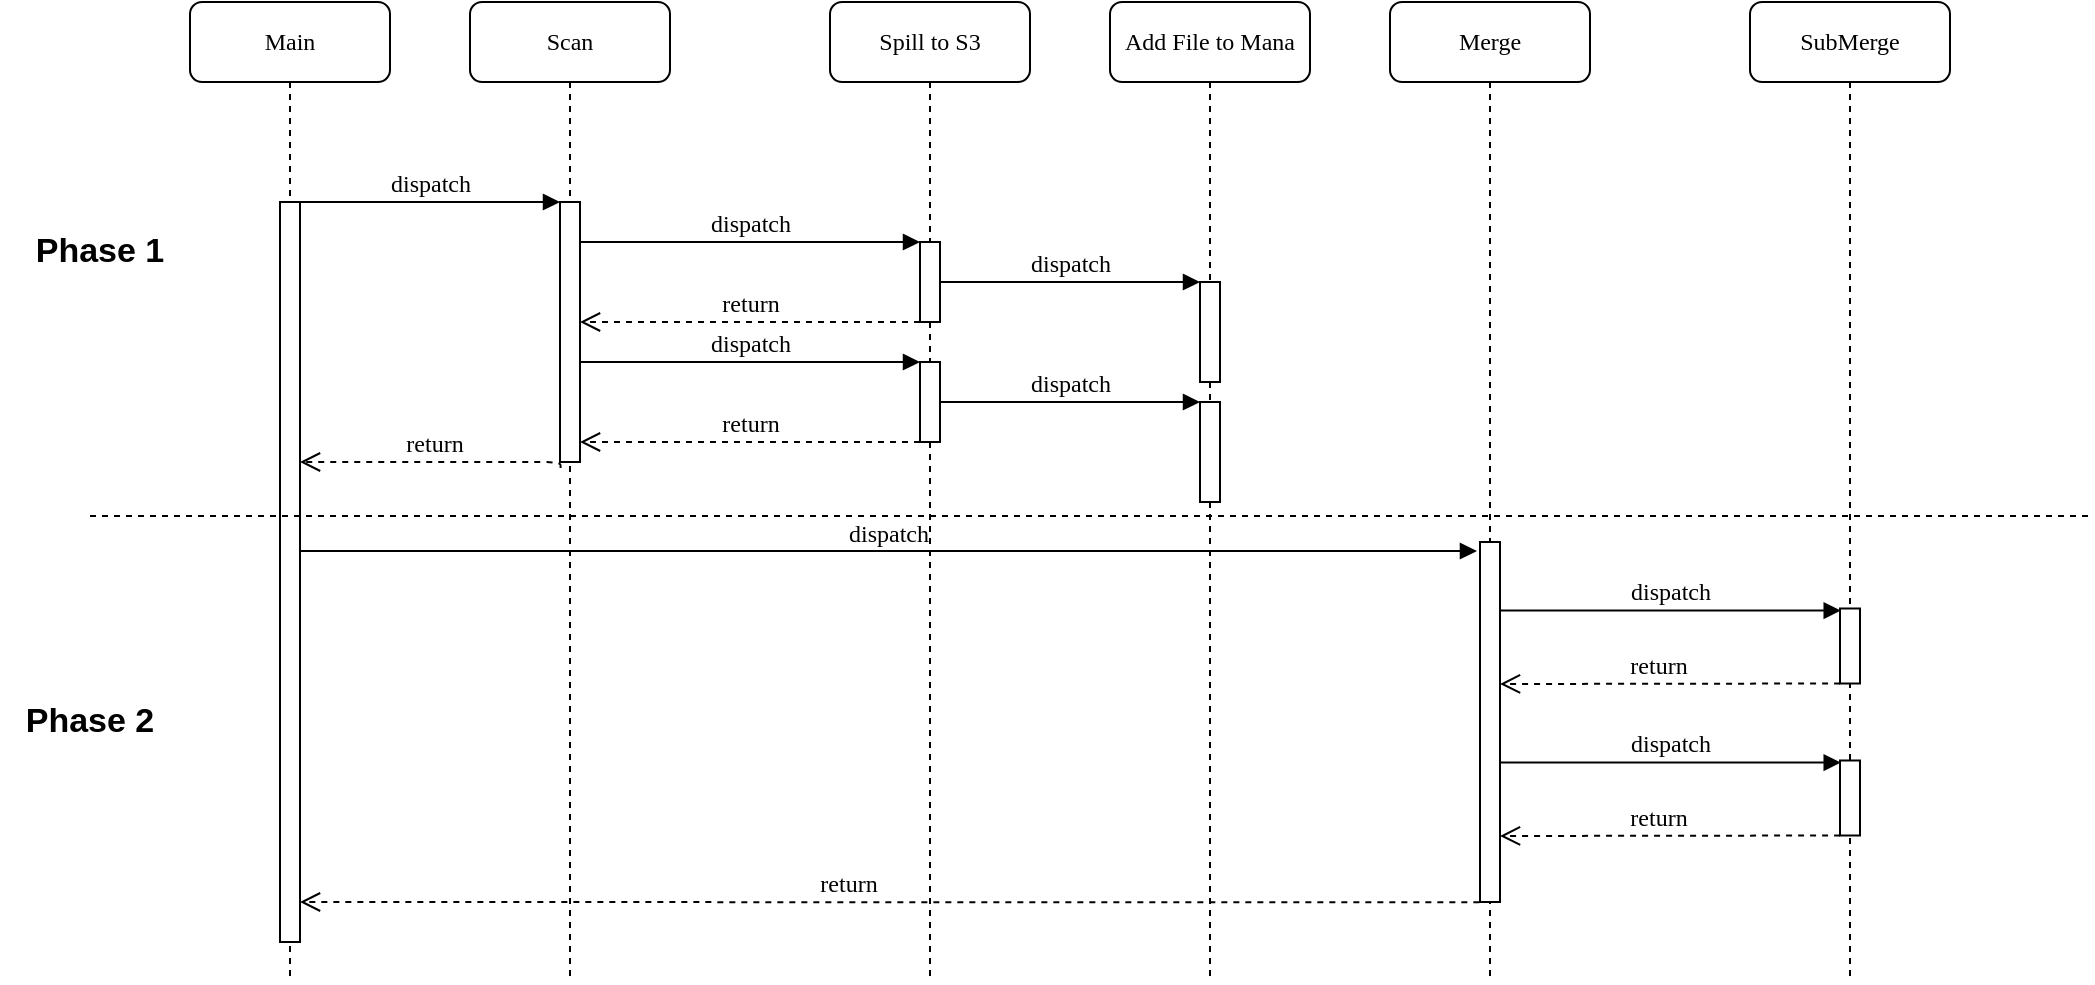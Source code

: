 <mxfile version="26.0.5">
  <diagram name="Page-1" id="13e1069c-82ec-6db2-03f1-153e76fe0fe0">
    <mxGraphModel dx="1888" dy="708" grid="1" gridSize="10" guides="1" tooltips="1" connect="1" arrows="1" fold="1" page="1" pageScale="1" pageWidth="1100" pageHeight="850" background="none" math="0" shadow="0">
      <root>
        <mxCell id="0" />
        <mxCell id="1" parent="0" />
        <mxCell id="7baba1c4bc27f4b0-2" value="Scan" style="shape=umlLifeline;perimeter=lifelinePerimeter;whiteSpace=wrap;html=1;container=1;collapsible=0;recursiveResize=0;outlineConnect=0;rounded=1;shadow=0;comic=0;labelBackgroundColor=none;strokeWidth=1;fontFamily=Verdana;fontSize=12;align=center;" parent="1" vertex="1">
          <mxGeometry x="240" y="80" width="100" height="490" as="geometry" />
        </mxCell>
        <mxCell id="7baba1c4bc27f4b0-10" value="" style="html=1;points=[];perimeter=orthogonalPerimeter;rounded=0;shadow=0;comic=0;labelBackgroundColor=none;strokeWidth=1;fontFamily=Verdana;fontSize=12;align=center;" parent="7baba1c4bc27f4b0-2" vertex="1">
          <mxGeometry x="45" y="100" width="10" height="130" as="geometry" />
        </mxCell>
        <mxCell id="7baba1c4bc27f4b0-3" value="Spill to S3" style="shape=umlLifeline;perimeter=lifelinePerimeter;whiteSpace=wrap;html=1;container=1;collapsible=0;recursiveResize=0;outlineConnect=0;rounded=1;shadow=0;comic=0;labelBackgroundColor=none;strokeWidth=1;fontFamily=Verdana;fontSize=12;align=center;" parent="1" vertex="1">
          <mxGeometry x="420" y="80" width="100" height="490" as="geometry" />
        </mxCell>
        <mxCell id="7baba1c4bc27f4b0-13" value="" style="html=1;points=[];perimeter=orthogonalPerimeter;rounded=0;shadow=0;comic=0;labelBackgroundColor=none;strokeWidth=1;fontFamily=Verdana;fontSize=12;align=center;" parent="7baba1c4bc27f4b0-3" vertex="1">
          <mxGeometry x="45" y="120" width="10" height="40" as="geometry" />
        </mxCell>
        <mxCell id="7baba1c4bc27f4b0-4" value="Add File to Mana" style="shape=umlLifeline;perimeter=lifelinePerimeter;whiteSpace=wrap;html=1;container=1;collapsible=0;recursiveResize=0;outlineConnect=0;rounded=1;shadow=0;comic=0;labelBackgroundColor=none;strokeWidth=1;fontFamily=Verdana;fontSize=12;align=center;" parent="1" vertex="1">
          <mxGeometry x="560" y="80" width="100" height="490" as="geometry" />
        </mxCell>
        <mxCell id="lxiRtH4BqM2ATYFy1Glm-36" value="" style="html=1;points=[];perimeter=orthogonalPerimeter;rounded=0;shadow=0;comic=0;labelBackgroundColor=none;strokeWidth=1;fontFamily=Verdana;fontSize=12;align=center;" vertex="1" parent="7baba1c4bc27f4b0-4">
          <mxGeometry x="-95" y="180" width="10" height="40" as="geometry" />
        </mxCell>
        <mxCell id="lxiRtH4BqM2ATYFy1Glm-37" value="dispatch" style="html=1;verticalAlign=bottom;endArrow=block;labelBackgroundColor=none;fontFamily=Verdana;fontSize=12;edgeStyle=elbowEdgeStyle;elbow=vertical;" edge="1" source="lxiRtH4BqM2ATYFy1Glm-36" target="lxiRtH4BqM2ATYFy1Glm-38" parent="7baba1c4bc27f4b0-4">
          <mxGeometry relative="1" as="geometry">
            <mxPoint x="-30" y="200" as="sourcePoint" />
            <Array as="points">
              <mxPoint x="-80" y="200" />
            </Array>
          </mxGeometry>
        </mxCell>
        <mxCell id="lxiRtH4BqM2ATYFy1Glm-38" value="" style="html=1;points=[];perimeter=orthogonalPerimeter;rounded=0;shadow=0;comic=0;labelBackgroundColor=none;strokeWidth=1;fontFamily=Verdana;fontSize=12;align=center;" vertex="1" parent="7baba1c4bc27f4b0-4">
          <mxGeometry x="45" y="200" width="10" height="50" as="geometry" />
        </mxCell>
        <mxCell id="lxiRtH4BqM2ATYFy1Glm-39" value="dispatch" style="html=1;verticalAlign=bottom;endArrow=block;entryX=0;entryY=0;labelBackgroundColor=none;fontFamily=Verdana;fontSize=12;edgeStyle=elbowEdgeStyle;elbow=vertical;" edge="1" target="lxiRtH4BqM2ATYFy1Glm-36" parent="7baba1c4bc27f4b0-4">
          <mxGeometry relative="1" as="geometry">
            <mxPoint x="-265" y="180" as="sourcePoint" />
          </mxGeometry>
        </mxCell>
        <mxCell id="lxiRtH4BqM2ATYFy1Glm-40" value="return" style="html=1;verticalAlign=bottom;endArrow=open;dashed=1;endSize=8;labelBackgroundColor=none;fontFamily=Verdana;fontSize=12;edgeStyle=elbowEdgeStyle;elbow=vertical;" edge="1" source="lxiRtH4BqM2ATYFy1Glm-36" parent="7baba1c4bc27f4b0-4">
          <mxGeometry relative="1" as="geometry">
            <mxPoint x="-265" y="220" as="targetPoint" />
            <Array as="points">
              <mxPoint x="-175" y="220" />
              <mxPoint x="-145" y="220" />
            </Array>
            <mxPoint x="-145" y="220" as="sourcePoint" />
          </mxGeometry>
        </mxCell>
        <mxCell id="7baba1c4bc27f4b0-6" value="Merge" style="shape=umlLifeline;perimeter=lifelinePerimeter;whiteSpace=wrap;html=1;container=1;collapsible=0;recursiveResize=0;outlineConnect=0;rounded=1;shadow=0;comic=0;labelBackgroundColor=none;strokeWidth=1;fontFamily=Verdana;fontSize=12;align=center;" parent="1" vertex="1">
          <mxGeometry x="700" y="80" width="100" height="490" as="geometry" />
        </mxCell>
        <mxCell id="lxiRtH4BqM2ATYFy1Glm-4" value="" style="html=1;points=[];perimeter=orthogonalPerimeter;rounded=0;shadow=0;comic=0;labelBackgroundColor=none;strokeWidth=1;fontFamily=Verdana;fontSize=12;align=center;" vertex="1" parent="7baba1c4bc27f4b0-6">
          <mxGeometry x="45" y="270" width="10" height="180" as="geometry" />
        </mxCell>
        <mxCell id="7baba1c4bc27f4b0-7" value="SubMerge" style="shape=umlLifeline;perimeter=lifelinePerimeter;whiteSpace=wrap;html=1;container=1;collapsible=0;recursiveResize=0;outlineConnect=0;rounded=1;shadow=0;comic=0;labelBackgroundColor=none;strokeWidth=1;fontFamily=Verdana;fontSize=12;align=center;" parent="1" vertex="1">
          <mxGeometry x="880" y="80" width="100" height="490" as="geometry" />
        </mxCell>
        <mxCell id="lxiRtH4BqM2ATYFy1Glm-7" value="" style="html=1;points=[];perimeter=orthogonalPerimeter;rounded=0;shadow=0;comic=0;labelBackgroundColor=none;strokeWidth=1;fontFamily=Verdana;fontSize=12;align=center;" vertex="1" parent="7baba1c4bc27f4b0-7">
          <mxGeometry x="45" y="303.25" width="10" height="37.5" as="geometry" />
        </mxCell>
        <mxCell id="lxiRtH4BqM2ATYFy1Glm-32" value="" style="html=1;points=[];perimeter=orthogonalPerimeter;rounded=0;shadow=0;comic=0;labelBackgroundColor=none;strokeWidth=1;fontFamily=Verdana;fontSize=12;align=center;" vertex="1" parent="7baba1c4bc27f4b0-7">
          <mxGeometry x="45" y="379.25" width="10" height="37.5" as="geometry" />
        </mxCell>
        <mxCell id="7baba1c4bc27f4b0-8" value="Main" style="shape=umlLifeline;perimeter=lifelinePerimeter;whiteSpace=wrap;html=1;container=1;collapsible=0;recursiveResize=0;outlineConnect=0;rounded=1;shadow=0;comic=0;labelBackgroundColor=none;strokeWidth=1;fontFamily=Verdana;fontSize=12;align=center;" parent="1" vertex="1">
          <mxGeometry x="100" y="80" width="100" height="490" as="geometry" />
        </mxCell>
        <mxCell id="7baba1c4bc27f4b0-9" value="" style="html=1;points=[];perimeter=orthogonalPerimeter;rounded=0;shadow=0;comic=0;labelBackgroundColor=none;strokeWidth=1;fontFamily=Verdana;fontSize=12;align=center;" parent="7baba1c4bc27f4b0-8" vertex="1">
          <mxGeometry x="45" y="100" width="10" height="370" as="geometry" />
        </mxCell>
        <mxCell id="7baba1c4bc27f4b0-16" value="" style="html=1;points=[];perimeter=orthogonalPerimeter;rounded=0;shadow=0;comic=0;labelBackgroundColor=none;strokeWidth=1;fontFamily=Verdana;fontSize=12;align=center;" parent="1" vertex="1">
          <mxGeometry x="605" y="220" width="10" height="50" as="geometry" />
        </mxCell>
        <mxCell id="7baba1c4bc27f4b0-17" value="dispatch" style="html=1;verticalAlign=bottom;endArrow=block;labelBackgroundColor=none;fontFamily=Verdana;fontSize=12;edgeStyle=elbowEdgeStyle;elbow=vertical;" parent="1" source="7baba1c4bc27f4b0-13" target="7baba1c4bc27f4b0-16" edge="1">
          <mxGeometry relative="1" as="geometry">
            <mxPoint x="530" y="220" as="sourcePoint" />
            <Array as="points">
              <mxPoint x="480" y="220" />
            </Array>
          </mxGeometry>
        </mxCell>
        <mxCell id="7baba1c4bc27f4b0-21" value="return" style="html=1;verticalAlign=bottom;endArrow=open;dashed=1;endSize=8;labelBackgroundColor=none;fontFamily=Verdana;fontSize=12;edgeStyle=elbowEdgeStyle;elbow=vertical;" parent="1" source="7baba1c4bc27f4b0-13" target="7baba1c4bc27f4b0-10" edge="1">
          <mxGeometry relative="1" as="geometry">
            <mxPoint x="330" y="240" as="targetPoint" />
            <Array as="points">
              <mxPoint x="385" y="240" />
              <mxPoint x="415" y="240" />
            </Array>
            <mxPoint x="415" y="240" as="sourcePoint" />
          </mxGeometry>
        </mxCell>
        <mxCell id="7baba1c4bc27f4b0-11" value="dispatch" style="html=1;verticalAlign=bottom;endArrow=block;entryX=0;entryY=0;labelBackgroundColor=none;fontFamily=Verdana;fontSize=12;edgeStyle=elbowEdgeStyle;elbow=vertical;" parent="1" source="7baba1c4bc27f4b0-9" target="7baba1c4bc27f4b0-10" edge="1">
          <mxGeometry relative="1" as="geometry">
            <mxPoint x="220" y="190" as="sourcePoint" />
          </mxGeometry>
        </mxCell>
        <mxCell id="7baba1c4bc27f4b0-14" value="dispatch" style="html=1;verticalAlign=bottom;endArrow=block;entryX=0;entryY=0;labelBackgroundColor=none;fontFamily=Verdana;fontSize=12;edgeStyle=elbowEdgeStyle;elbow=vertical;" parent="1" source="7baba1c4bc27f4b0-10" target="7baba1c4bc27f4b0-13" edge="1">
          <mxGeometry relative="1" as="geometry">
            <mxPoint x="300" y="200" as="sourcePoint" />
          </mxGeometry>
        </mxCell>
        <mxCell id="lxiRtH4BqM2ATYFy1Glm-2" value="return" style="html=1;verticalAlign=bottom;endArrow=open;dashed=1;endSize=8;labelBackgroundColor=none;fontFamily=Verdana;fontSize=12;edgeStyle=elbowEdgeStyle;elbow=vertical;exitX=0.028;exitY=1.023;exitDx=0;exitDy=0;exitPerimeter=0;" edge="1" parent="1" source="7baba1c4bc27f4b0-10" target="7baba1c4bc27f4b0-9">
          <mxGeometry relative="1" as="geometry">
            <mxPoint x="305" y="250" as="targetPoint" />
            <Array as="points">
              <mxPoint x="250" y="310" />
              <mxPoint x="425" y="250" />
            </Array>
            <mxPoint x="455" y="250" as="sourcePoint" />
          </mxGeometry>
        </mxCell>
        <mxCell id="7baba1c4bc27f4b0-23" value="dispatch" style="html=1;verticalAlign=bottom;endArrow=block;labelBackgroundColor=none;fontFamily=Verdana;fontSize=12;entryX=-0.152;entryY=0.025;entryDx=0;entryDy=0;entryPerimeter=0;" parent="1" source="7baba1c4bc27f4b0-9" target="lxiRtH4BqM2ATYFy1Glm-4" edge="1">
          <mxGeometry relative="1" as="geometry">
            <mxPoint x="155" y="350.0" as="sourcePoint" />
            <mxPoint x="585" y="350.0" as="targetPoint" />
          </mxGeometry>
        </mxCell>
        <mxCell id="lxiRtH4BqM2ATYFy1Glm-5" value="dispatch" style="html=1;verticalAlign=bottom;endArrow=block;labelBackgroundColor=none;fontFamily=Verdana;fontSize=12;entryX=0.036;entryY=0.027;entryDx=0;entryDy=0;entryPerimeter=0;" edge="1" parent="1" source="lxiRtH4BqM2ATYFy1Glm-4" target="lxiRtH4BqM2ATYFy1Glm-7">
          <mxGeometry x="-0.003" relative="1" as="geometry">
            <mxPoint x="490" y="490" as="sourcePoint" />
            <mxPoint x="1198" y="490" as="targetPoint" />
            <mxPoint as="offset" />
          </mxGeometry>
        </mxCell>
        <mxCell id="lxiRtH4BqM2ATYFy1Glm-10" value="return" style="html=1;verticalAlign=bottom;endArrow=open;dashed=1;endSize=8;labelBackgroundColor=none;fontFamily=Verdana;fontSize=12;edgeStyle=elbowEdgeStyle;elbow=vertical;exitX=0.004;exitY=1;exitDx=0;exitDy=0;exitPerimeter=0;" edge="1" parent="1" source="lxiRtH4BqM2ATYFy1Glm-7" target="lxiRtH4BqM2ATYFy1Glm-4">
          <mxGeometry x="0.071" relative="1" as="geometry">
            <mxPoint x="420" y="390" as="targetPoint" />
            <Array as="points" />
            <mxPoint x="990" y="390" as="sourcePoint" />
            <mxPoint as="offset" />
          </mxGeometry>
        </mxCell>
        <mxCell id="lxiRtH4BqM2ATYFy1Glm-18" value="" style="group" vertex="1" connectable="0" parent="1">
          <mxGeometry x="350" y="95" width="48" height="8" as="geometry" />
        </mxCell>
        <mxCell id="lxiRtH4BqM2ATYFy1Glm-15" value="" style="shape=image;html=1;verticalAlign=top;verticalLabelPosition=bottom;labelBackgroundColor=#ffffff;imageAspect=0;aspect=fixed;image=https://cdn0.iconfinder.com/data/icons/gcons-2/9/point1-128.png" vertex="1" parent="lxiRtH4BqM2ATYFy1Glm-18">
          <mxGeometry width="6" height="6" as="geometry" />
        </mxCell>
        <mxCell id="lxiRtH4BqM2ATYFy1Glm-16" value="" style="shape=image;html=1;verticalAlign=top;verticalLabelPosition=bottom;labelBackgroundColor=#ffffff;imageAspect=0;aspect=fixed;image=https://cdn0.iconfinder.com/data/icons/gcons-2/9/point1-128.png" vertex="1" parent="lxiRtH4BqM2ATYFy1Glm-18">
          <mxGeometry x="20" width="6" height="6" as="geometry" />
        </mxCell>
        <mxCell id="lxiRtH4BqM2ATYFy1Glm-17" value="" style="shape=image;html=1;verticalAlign=top;verticalLabelPosition=bottom;labelBackgroundColor=#ffffff;imageAspect=0;aspect=fixed;image=https://cdn0.iconfinder.com/data/icons/gcons-2/9/point1-128.png" vertex="1" parent="lxiRtH4BqM2ATYFy1Glm-18">
          <mxGeometry x="38" width="6" height="6" as="geometry" />
        </mxCell>
        <mxCell id="lxiRtH4BqM2ATYFy1Glm-24" value="" style="group" vertex="1" connectable="0" parent="1">
          <mxGeometry x="810" y="95" width="48" height="8" as="geometry" />
        </mxCell>
        <mxCell id="lxiRtH4BqM2ATYFy1Glm-25" value="" style="shape=image;html=1;verticalAlign=top;verticalLabelPosition=bottom;labelBackgroundColor=#ffffff;imageAspect=0;aspect=fixed;image=https://cdn0.iconfinder.com/data/icons/gcons-2/9/point1-128.png" vertex="1" parent="lxiRtH4BqM2ATYFy1Glm-24">
          <mxGeometry width="6" height="6" as="geometry" />
        </mxCell>
        <mxCell id="lxiRtH4BqM2ATYFy1Glm-26" value="" style="shape=image;html=1;verticalAlign=top;verticalLabelPosition=bottom;labelBackgroundColor=#ffffff;imageAspect=0;aspect=fixed;image=https://cdn0.iconfinder.com/data/icons/gcons-2/9/point1-128.png" vertex="1" parent="lxiRtH4BqM2ATYFy1Glm-24">
          <mxGeometry x="20" width="6" height="6" as="geometry" />
        </mxCell>
        <mxCell id="lxiRtH4BqM2ATYFy1Glm-27" value="" style="shape=image;html=1;verticalAlign=top;verticalLabelPosition=bottom;labelBackgroundColor=#ffffff;imageAspect=0;aspect=fixed;image=https://cdn0.iconfinder.com/data/icons/gcons-2/9/point1-128.png" vertex="1" parent="lxiRtH4BqM2ATYFy1Glm-24">
          <mxGeometry x="38" width="6" height="6" as="geometry" />
        </mxCell>
        <mxCell id="lxiRtH4BqM2ATYFy1Glm-28" value="" style="group" vertex="1" connectable="0" parent="1">
          <mxGeometry x="990" y="95" width="48" height="8" as="geometry" />
        </mxCell>
        <mxCell id="lxiRtH4BqM2ATYFy1Glm-29" value="" style="shape=image;html=1;verticalAlign=top;verticalLabelPosition=bottom;labelBackgroundColor=#ffffff;imageAspect=0;aspect=fixed;image=https://cdn0.iconfinder.com/data/icons/gcons-2/9/point1-128.png" vertex="1" parent="lxiRtH4BqM2ATYFy1Glm-28">
          <mxGeometry width="6" height="6" as="geometry" />
        </mxCell>
        <mxCell id="lxiRtH4BqM2ATYFy1Glm-30" value="" style="shape=image;html=1;verticalAlign=top;verticalLabelPosition=bottom;labelBackgroundColor=#ffffff;imageAspect=0;aspect=fixed;image=https://cdn0.iconfinder.com/data/icons/gcons-2/9/point1-128.png" vertex="1" parent="lxiRtH4BqM2ATYFy1Glm-28">
          <mxGeometry x="20" width="6" height="6" as="geometry" />
        </mxCell>
        <mxCell id="lxiRtH4BqM2ATYFy1Glm-31" value="" style="shape=image;html=1;verticalAlign=top;verticalLabelPosition=bottom;labelBackgroundColor=#ffffff;imageAspect=0;aspect=fixed;image=https://cdn0.iconfinder.com/data/icons/gcons-2/9/point1-128.png" vertex="1" parent="lxiRtH4BqM2ATYFy1Glm-28">
          <mxGeometry x="38" width="6" height="6" as="geometry" />
        </mxCell>
        <mxCell id="lxiRtH4BqM2ATYFy1Glm-35" value="return" style="html=1;verticalAlign=bottom;endArrow=open;dashed=1;endSize=8;labelBackgroundColor=none;fontFamily=Verdana;fontSize=12;edgeStyle=elbowEdgeStyle;elbow=vertical;exitX=-0.033;exitY=1.001;exitDx=0;exitDy=0;exitPerimeter=0;" edge="1" parent="1" source="lxiRtH4BqM2ATYFy1Glm-4" target="7baba1c4bc27f4b0-9">
          <mxGeometry x="0.071" relative="1" as="geometry">
            <mxPoint x="410" y="490.33" as="targetPoint" />
            <Array as="points" />
            <mxPoint x="580" y="490.33" as="sourcePoint" />
            <mxPoint as="offset" />
          </mxGeometry>
        </mxCell>
        <mxCell id="lxiRtH4BqM2ATYFy1Glm-34" value="dispatch" style="html=1;verticalAlign=bottom;endArrow=block;labelBackgroundColor=none;fontFamily=Verdana;fontSize=12;entryX=0.036;entryY=0.027;entryDx=0;entryDy=0;entryPerimeter=0;" edge="1" target="lxiRtH4BqM2ATYFy1Glm-32" parent="1" source="lxiRtH4BqM2ATYFy1Glm-4">
          <mxGeometry x="-0.003" relative="1" as="geometry">
            <mxPoint x="755" y="407" as="sourcePoint" />
            <mxPoint x="1198" y="566" as="targetPoint" />
            <mxPoint as="offset" />
          </mxGeometry>
        </mxCell>
        <mxCell id="lxiRtH4BqM2ATYFy1Glm-33" value="return" style="html=1;verticalAlign=bottom;endArrow=open;dashed=1;endSize=8;labelBackgroundColor=none;fontFamily=Verdana;fontSize=12;edgeStyle=elbowEdgeStyle;elbow=vertical;exitX=0.004;exitY=1;exitDx=0;exitDy=0;exitPerimeter=0;" edge="1" source="lxiRtH4BqM2ATYFy1Glm-32" parent="1" target="lxiRtH4BqM2ATYFy1Glm-4">
          <mxGeometry x="0.071" relative="1" as="geometry">
            <mxPoint x="755" y="444" as="targetPoint" />
            <Array as="points" />
            <mxPoint x="990" y="466" as="sourcePoint" />
            <mxPoint as="offset" />
          </mxGeometry>
        </mxCell>
        <mxCell id="lxiRtH4BqM2ATYFy1Glm-41" value="" style="endArrow=none;dashed=1;html=1;rounded=0;" edge="1" parent="1">
          <mxGeometry width="50" height="50" relative="1" as="geometry">
            <mxPoint x="50" y="337" as="sourcePoint" />
            <mxPoint x="1050" y="337" as="targetPoint" />
          </mxGeometry>
        </mxCell>
        <mxCell id="lxiRtH4BqM2ATYFy1Glm-42" value="&lt;b&gt;&lt;font style=&quot;font-size: 17px;&quot;&gt;Phase 1&lt;/font&gt;&lt;/b&gt;" style="text;html=1;align=center;verticalAlign=middle;whiteSpace=wrap;rounded=0;" vertex="1" parent="1">
          <mxGeometry x="10" y="190" width="90" height="30" as="geometry" />
        </mxCell>
        <mxCell id="lxiRtH4BqM2ATYFy1Glm-43" value="&lt;b&gt;&lt;font style=&quot;font-size: 17px;&quot;&gt;Phase 2&lt;/font&gt;&lt;/b&gt;" style="text;html=1;align=center;verticalAlign=middle;whiteSpace=wrap;rounded=0;" vertex="1" parent="1">
          <mxGeometry x="5" y="425" width="90" height="30" as="geometry" />
        </mxCell>
      </root>
    </mxGraphModel>
  </diagram>
</mxfile>
